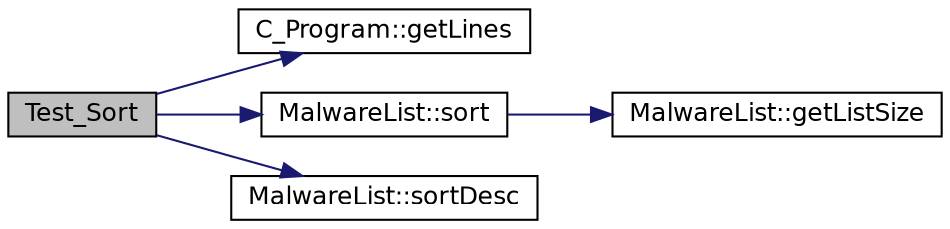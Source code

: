 digraph "Test_Sort"
{
 // LATEX_PDF_SIZE
  edge [fontname="Helvetica",fontsize="12",labelfontname="Helvetica",labelfontsize="12"];
  node [fontname="Helvetica",fontsize="12",shape=record];
  rankdir="LR";
  Node1 [label="Test_Sort",height=0.2,width=0.4,color="black", fillcolor="grey75", style="filled", fontcolor="black",tooltip=" "];
  Node1 -> Node2 [color="midnightblue",fontsize="12",style="solid",fontname="Helvetica"];
  Node2 [label="C_Program::getLines",height=0.2,width=0.4,color="black", fillcolor="white", style="filled",URL="$class_c___program.html#a4c4371f5d6a0da93321647a432caab9a",tooltip=" "];
  Node1 -> Node3 [color="midnightblue",fontsize="12",style="solid",fontname="Helvetica"];
  Node3 [label="MalwareList::sort",height=0.2,width=0.4,color="black", fillcolor="white", style="filled",URL="$class_malware_list.html#a53f7e8c10e3a621011c3a8d081150ac6",tooltip=" "];
  Node3 -> Node4 [color="midnightblue",fontsize="12",style="solid",fontname="Helvetica"];
  Node4 [label="MalwareList::getListSize",height=0.2,width=0.4,color="black", fillcolor="white", style="filled",URL="$class_malware_list.html#a641cd8a921efc498c5f55977c9c21393",tooltip=" "];
  Node1 -> Node5 [color="midnightblue",fontsize="12",style="solid",fontname="Helvetica"];
  Node5 [label="MalwareList::sortDesc",height=0.2,width=0.4,color="black", fillcolor="white", style="filled",URL="$class_malware_list.html#af6eef15a83af2796f8cf290569b0cc05",tooltip=" "];
}
